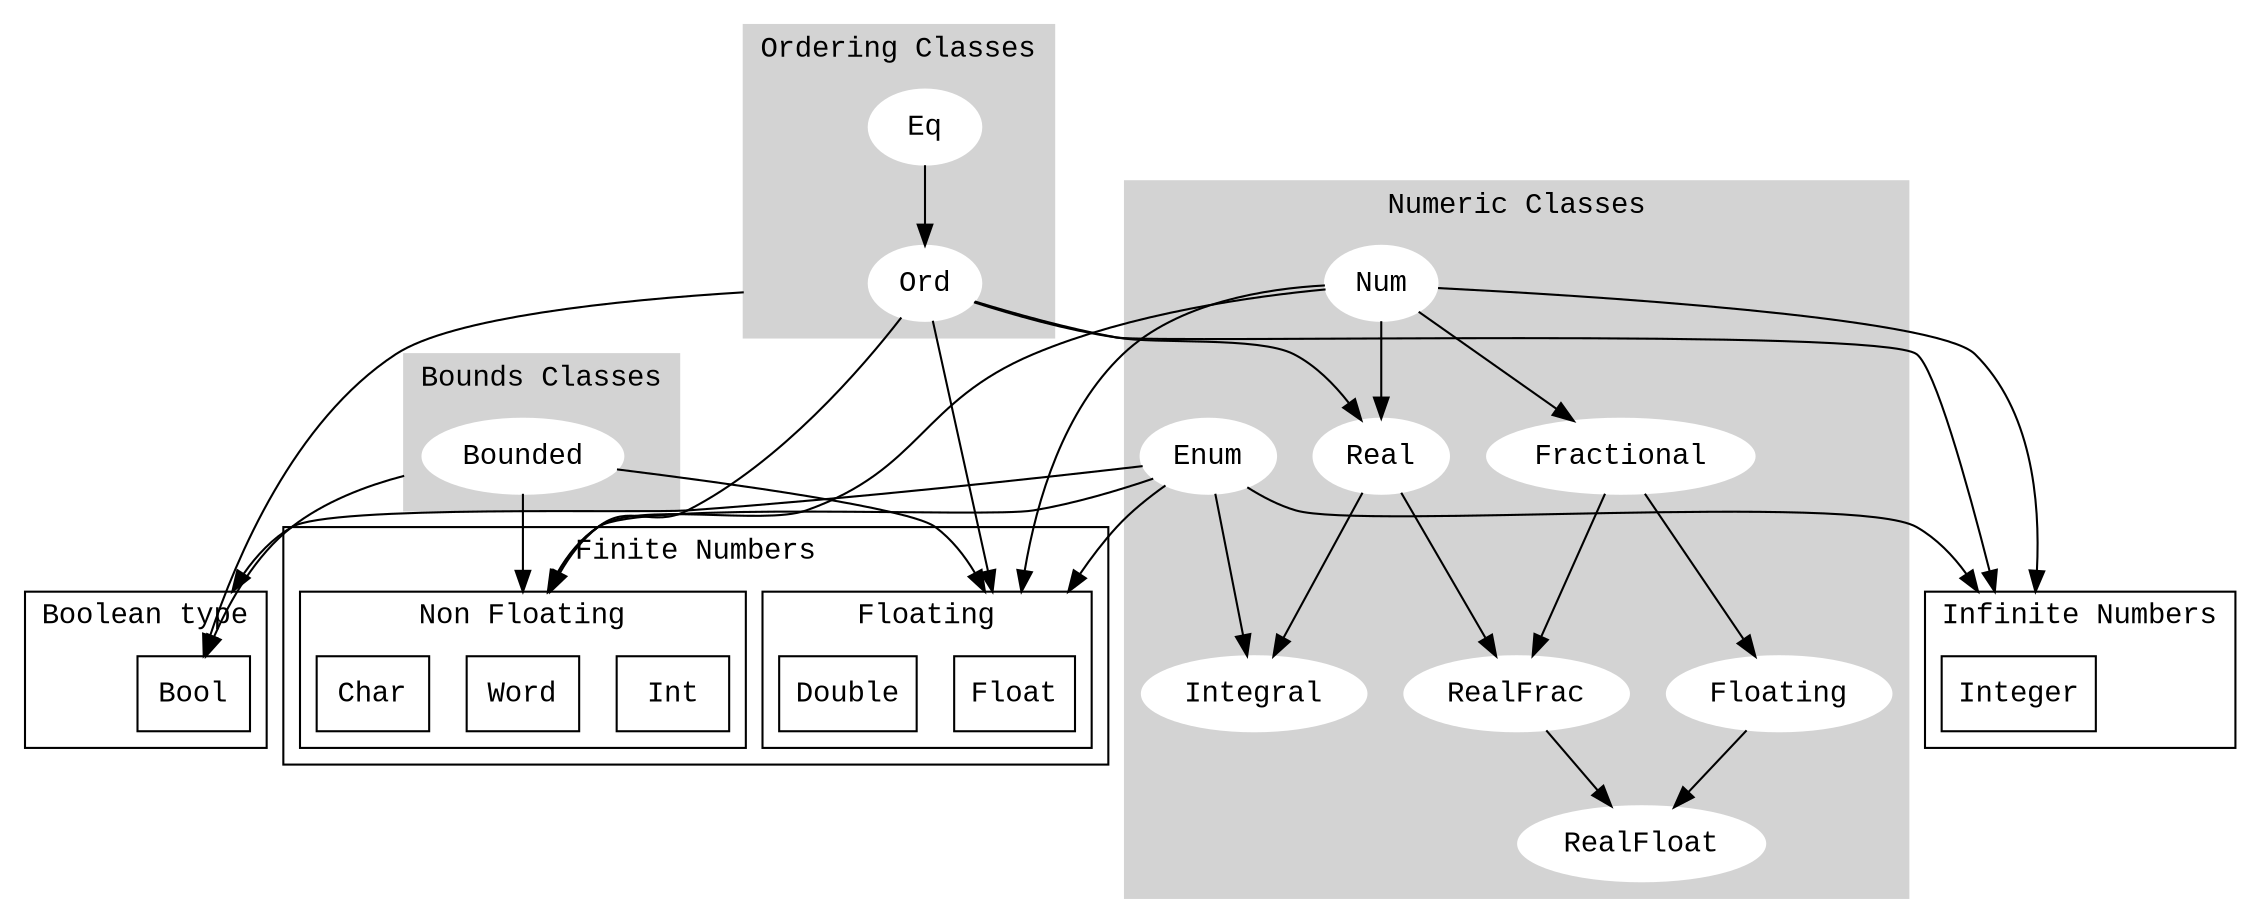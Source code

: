 digraph G {

  compound=true;
  graph [fontname="Liberation Mono"];
  node [fontname="Liberation Mono"];
  edge [fontname="Liberation Mono"];
  #node [shape=record fontsize=10 fontname="Verdana"];

  subgraph cluster_bool {
    label = "Boolean type";
    Bool [shape=box]
  }

  subgraph cluster_finite {
    label = "Finite Numbers";

  subgraph cluster_finite_no {
    label = "Non Floating";

    Int [shape=box]
    Word [shape=box]
    Char [shape=box]
  }

  subgraph cluster_finite_yes {
    label = "Floating";

    Float [shape=box]
    Double [shape=box]
  }

  }

  subgraph cluster_infinite {
    label = "Infinite Numbers";

    Integer [shape=box]
  }

  subgraph cluster_ord {
    label = "Ordering Classes";
    color=lightgrey;
    node [style=filled,color=white];
    style=filled;

    Eq -> Ord
  }

  subgraph cluster_bounds {
    label = "Bounds Classes";
    color=lightgrey;
    node [style=filled,color=white];
    style=filled;

    Bounded
  }

  subgraph cluster_enum {
    label = "Numeric Classes";
    color=lightgrey;
    node [style=filled,color=white];
    style=filled;

    Enum

    Num -> Real
    Ord -> Real

    Enum -> Integral
    Real -> Integral
    
    Num -> Fractional
    Fractional -> Floating
    Real -> RealFrac
    Fractional -> RealFrac
    RealFrac -> RealFloat
    Floating -> RealFloat
  }

  Ord -> Bool [ltail=cluster_ord];
  Enum -> Bool [lhead=cluster_bool];
  Bounded -> Bool [ltail=cluster_bounds];

  Ord -> Word [lhead=cluster_finite_no];
  Enum -> Word [lhead=cluster_finite_no];
  Num -> Word [lhead=cluster_finite_no];
  Bounded -> Word [lhead=cluster_finite_no];

  Ord -> Float [lhead=cluster_finite_yes];
  Enum -> Float [lhead=cluster_finite_yes];
  Num -> Float [lhead=cluster_finite_yes];
  Bounded -> Float [lhead=cluster_finite_yes];

  Ord -> Integer [lhead=cluster_infinite];
  Enum -> Integer [lhead=cluster_infinite];
  Num -> Integer [lhead=cluster_infinite];

  #Enum -> Float [ltail=cluster_enum];
  #Bounded -> Float [ltail=cluster_bounds];

  #Ord -> Integer [ltail=cluster_ord lhead=cluster_finite];
  #Enum -> Integer [ltail=cluster_finite];

}
